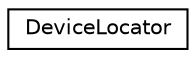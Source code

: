 digraph "Graphical Class Hierarchy"
{
 // INTERACTIVE_SVG=YES
 // LATEX_PDF_SIZE
  edge [fontname="Helvetica",fontsize="10",labelfontname="Helvetica",labelfontsize="10"];
  node [fontname="Helvetica",fontsize="10",shape=record];
  rankdir="LR";
  Node0 [label="DeviceLocator",height=0.2,width=0.4,color="black", fillcolor="white", style="filled",URL="$class_device_locator.html",tooltip=" "];
}
